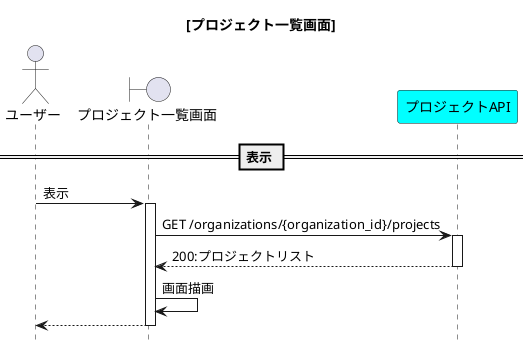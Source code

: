 @startuml{プロジェクト一覧画面.png}
title [プロジェクト一覧画面]
hide footbox

actor ユーザー as user
boundary プロジェクト一覧画面 as view
participant プロジェクトAPI as api_purojects #cyan

== 表示 ==
user -> view:表示
activate view
    view -> api_purojects :GET /organizations/{organization_id}/projects
    activate api_purojects
        api_purojects --> view :200:プロジェクトリスト
    deactivate api_purojects
    view -> view :画面描画
    view --> user
deactivate view

@enduml
